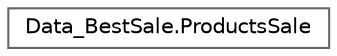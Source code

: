 digraph "Graphical Class Hierarchy"
{
 // LATEX_PDF_SIZE
  bgcolor="transparent";
  edge [fontname=Helvetica,fontsize=10,labelfontname=Helvetica,labelfontsize=10];
  node [fontname=Helvetica,fontsize=10,shape=box,height=0.2,width=0.4];
  rankdir="LR";
  Node0 [id="Node000000",label="Data_BestSale.ProductsSale",height=0.2,width=0.4,color="grey40", fillcolor="white", style="filled",URL="$class_data___best_sale_1_1_products_sale.html",tooltip="Purpose: Created by: zecun Created on: 12/18/2024 4:29:26 PM."];
}
